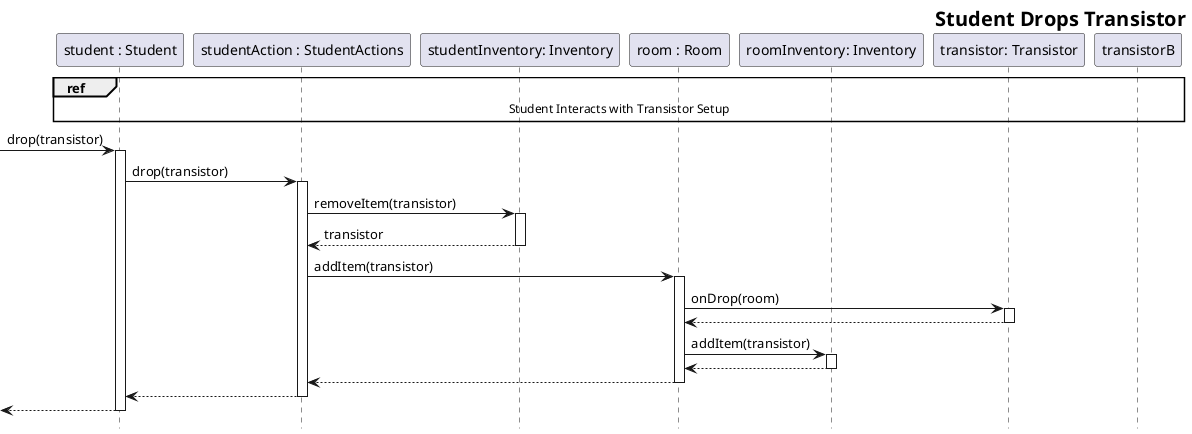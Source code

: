 @startuml StudentDropsTransistor
skinparam headerFontSize 20
skinparam HeaderFontColor #000000
skinparam HeaderFontStyle bold
header Student Drops Transistor
hide footbox

participant student as "student : Student"
participant actions as "studentAction : StudentActions"
participant inv as "studentInventory: Inventory"
participant room as "room : Room"
participant invR as "roomInventory: Inventory"
participant t1 as "transistor: Transistor"

ref over student, transistorB: Student Interacts with Transistor Setup

-> student ++ : drop(transistor)
student -> actions ++ : drop(transistor)

actions -> inv++: removeItem(transistor)
return transistor

actions -> room++: addItem(transistor)
    room -> t1 ++ : onDrop(room)
    ' transistor sets own loaction here
    return

    room -> invR++: addItem(transistor)
    return
return

return
return

@enduml